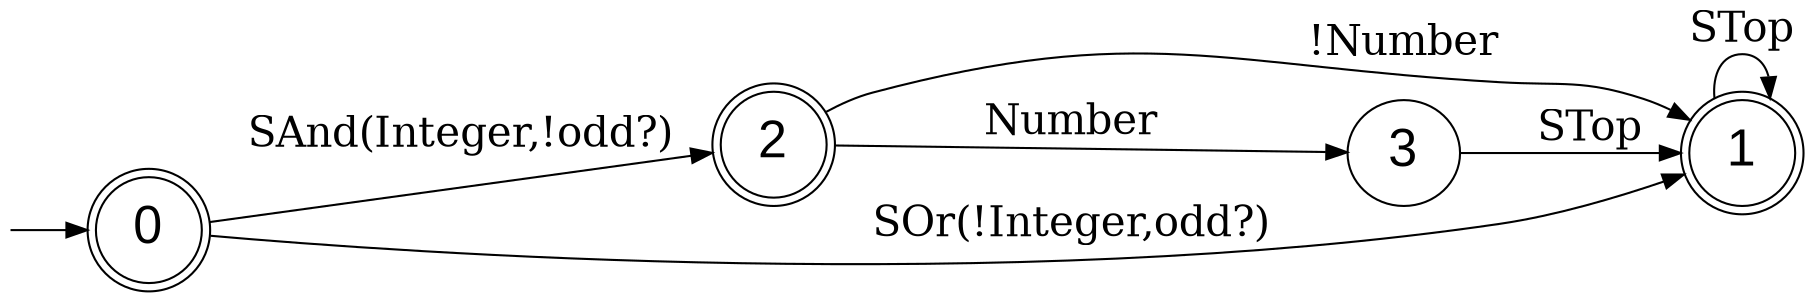 digraph G {
  fontname=courier;
  rankdir=LR; graph[labeljust=l,nojustify=true]
  node [fontname=Arial, fontsize=25];
  edge [fontsize=20];
// Initial state
I0 [label="", style=invis, width=0]
I0 -> 0;
// 3 final states
// all 4 states
0 [label="0", shape="doublecircle"]
0 -> 2 [label="SAnd(Integer,!odd?)"]
0 -> 1 [label="SOr(!Integer,odd?)"]
1 [label="1", shape="doublecircle"]
1 -> 1 [label="STop"]
2 [label="2", shape="doublecircle"]
2 -> 1 [label="!Number"]
2 -> 3 [label="Number"]
3 [label="3"]
3 -> 1 [label="STop"]
}
